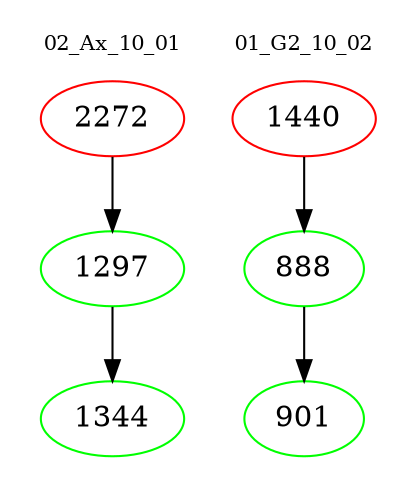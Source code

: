 digraph{
subgraph cluster_0 {
color = white
label = "02_Ax_10_01";
fontsize=10;
T0_2272 [label="2272", color="red"]
T0_2272 -> T0_1297 [color="black"]
T0_1297 [label="1297", color="green"]
T0_1297 -> T0_1344 [color="black"]
T0_1344 [label="1344", color="green"]
}
subgraph cluster_1 {
color = white
label = "01_G2_10_02";
fontsize=10;
T1_1440 [label="1440", color="red"]
T1_1440 -> T1_888 [color="black"]
T1_888 [label="888", color="green"]
T1_888 -> T1_901 [color="black"]
T1_901 [label="901", color="green"]
}
}
